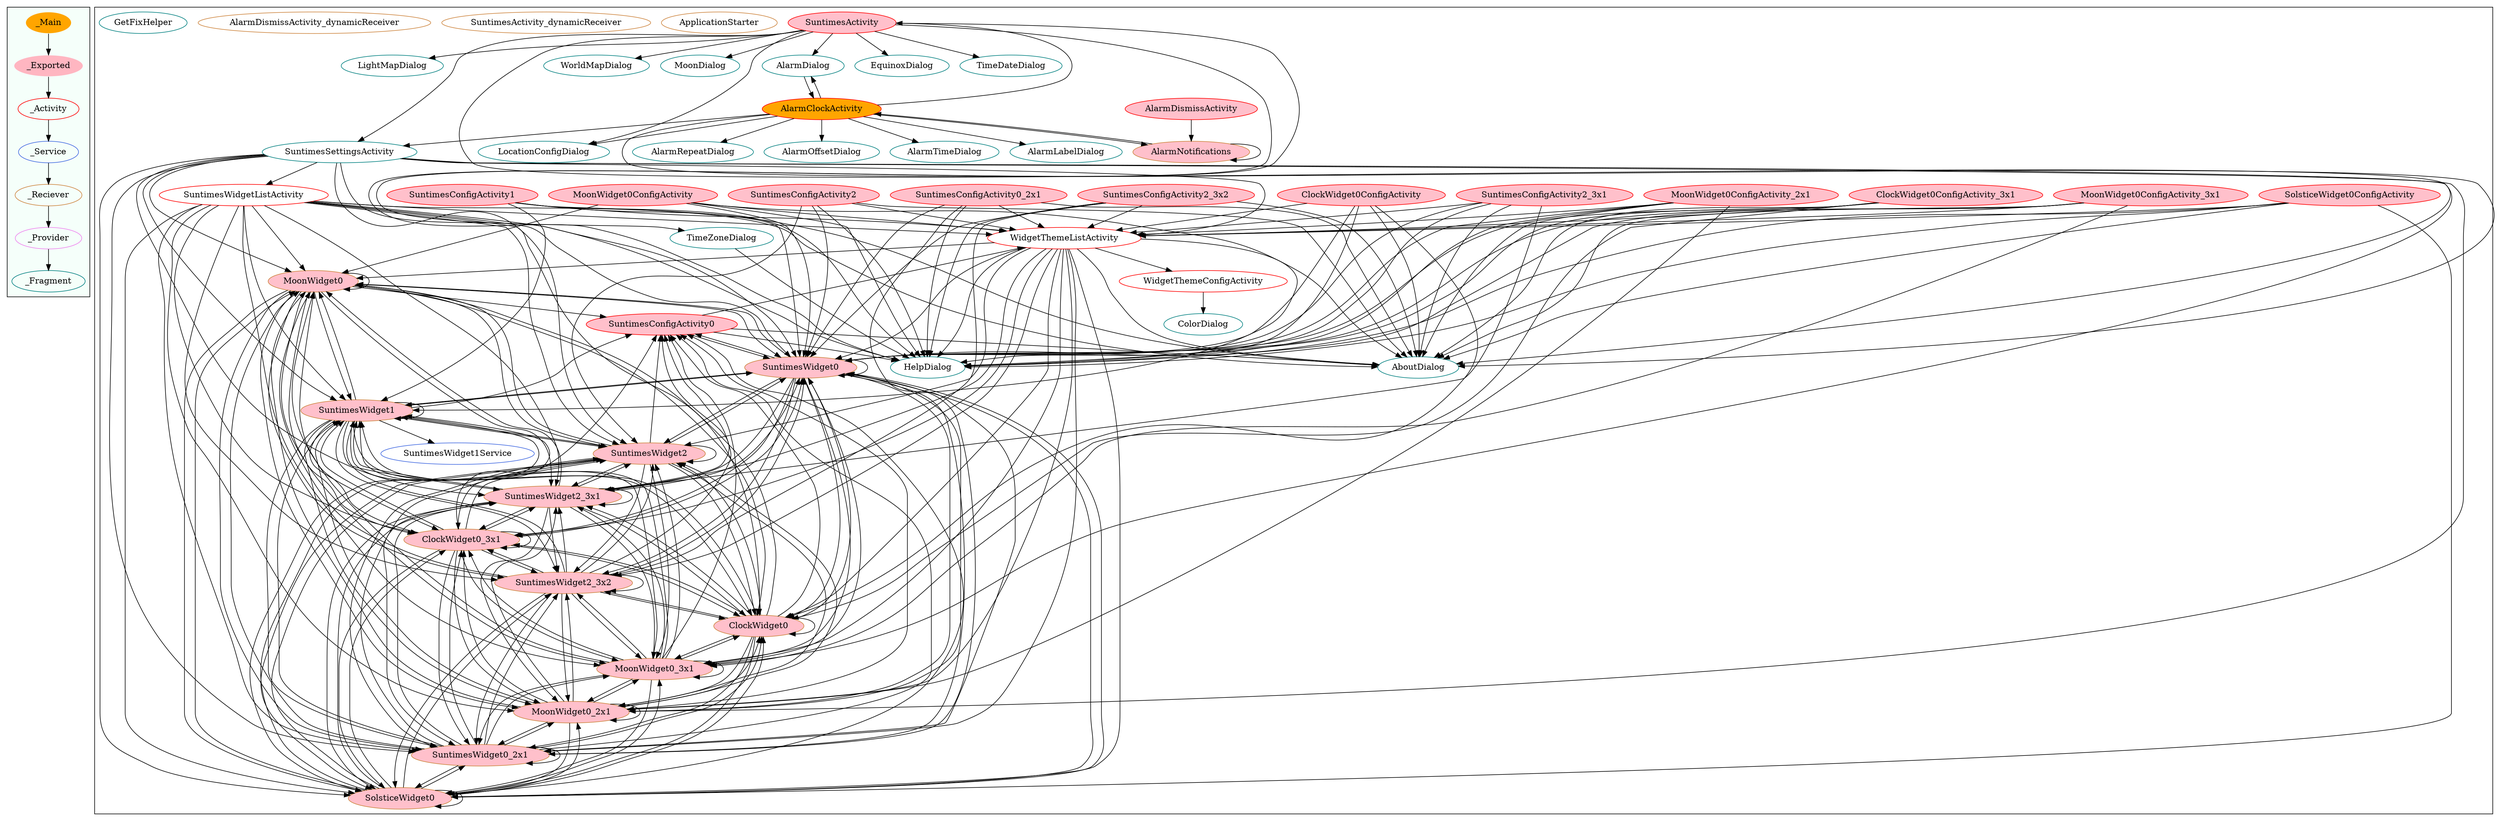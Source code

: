 digraph G {
subgraph cluster_legend{ 
bgcolor=mintcream;
_Activity[color = red];
_Service[color = royalblue];
_Provider[color = violet];
_Reciever[color = peru];
_Fragment[color = teal];
_Main[style=filled, fillcolor=orange, color = mintcream];
_Exported[style=filled, fillcolor=lightpink, color = mintcream];
_Main -> _Exported -> _Activity -> _Service -> _Reciever -> _Provider -> _Fragment; 
}
subgraph cluster_component{ 
MoonWidget0ConfigActivity_2x1[style=filled, fillcolor=pink, color = red];
SuntimesWidgetListActivity[color = red];
SuntimesConfigActivity0_2x1[style=filled, fillcolor=pink, color = red];
SolsticeWidget0ConfigActivity[style=filled, fillcolor=pink, color = red];
MoonWidget0ConfigActivity_3x1[style=filled, fillcolor=pink, color = red];
MoonWidget0ConfigActivity[style=filled, fillcolor=pink, color = red];
ClockWidget0ConfigActivity[style=filled, fillcolor=pink, color = red];
WidgetThemeListActivity[color = red];
ClockWidget0ConfigActivity_3x1[style=filled, fillcolor=pink, color = red];
SuntimesSettingsActivity[color = red];
AlarmDismissActivity[style=filled, fillcolor=pink, color = red];
SuntimesActivity[style=filled, fillcolor=pink, color = red];
SuntimesConfigActivity0[style=filled, fillcolor=pink, color = red];
SuntimesConfigActivity1[style=filled, fillcolor=pink, color = red];
AlarmClockActivity[style=filled, fillcolor=orange, color = red];
SuntimesConfigActivity2[style=filled, fillcolor=pink, color = red];
SuntimesConfigActivity2_3x1[style=filled, fillcolor=pink, color = red];
SuntimesConfigActivity2_3x2[style=filled, fillcolor=pink, color = red];
WidgetThemeConfigActivity[color = red];
SuntimesWidget1Service[color = royalblue];
AlarmNotifications[color = royalblue];
MoonWidget0[style=filled, fillcolor=pink, color = peru];
SolsticeWidget0[style=filled, fillcolor=pink, color = peru];
SuntimesWidget0_2x1[style=filled, fillcolor=pink, color = peru];
MoonWidget0_2x1[style=filled, fillcolor=pink, color = peru];
MoonWidget0_3x1[style=filled, fillcolor=pink, color = peru];
ApplicationStarter[color = peru];
SuntimesActivity_dynamicReceiver[color = peru];
ClockWidget0[style=filled, fillcolor=pink, color = peru];
AlarmDismissActivity_dynamicReceiver[color = peru];
AlarmNotifications[style=filled, fillcolor=pink, color = peru];
SuntimesWidget2_3x2[style=filled, fillcolor=pink, color = peru];
ClockWidget0_3x1[style=filled, fillcolor=pink, color = peru];
SuntimesWidget2_3x1[style=filled, fillcolor=pink, color = peru];
SuntimesWidget2[style=filled, fillcolor=pink, color = peru];
SuntimesWidget1[style=filled, fillcolor=pink, color = peru];
SuntimesWidget0[style=filled, fillcolor=pink, color = peru];
ColorDialog[color = teal];
LocationConfigDialog[color = teal];
AlarmTimeDialog[color = teal];
LightMapDialog[color = teal];
HelpDialog[color = teal];
TimeZoneDialog[color = teal];
WorldMapDialog[color = teal];
MoonDialog[color = teal];
GetFixHelper[color = teal];
SuntimesSettingsActivity[color = teal];
AlarmLabelDialog[color = teal];
AboutDialog[color = teal];
AlarmDialog[color = teal];
SuntimesSettingsActivity[color = teal];
AlarmRepeatDialog[color = teal];
AlarmOffsetDialog[color = teal];
SuntimesSettingsActivity[color = teal];
EquinoxDialog[color = teal];
SuntimesSettingsActivity[color = teal];
GetFixHelper[color = teal];
SuntimesSettingsActivity[color = teal];
SuntimesSettingsActivity[color = teal];
TimeDateDialog[color = teal];
MoonWidget0ConfigActivity_2x1->WidgetThemeListActivity;
MoonWidget0ConfigActivity_2x1->HelpDialog;
MoonWidget0ConfigActivity_2x1->SuntimesWidget0;
MoonWidget0ConfigActivity_2x1->MoonWidget0_2x1;
MoonWidget0ConfigActivity_2x1->AboutDialog;
SuntimesWidgetListActivity->ClockWidget0;
SuntimesWidgetListActivity->WidgetThemeListActivity;
SuntimesWidgetListActivity->SolsticeWidget0;
SuntimesWidgetListActivity->SuntimesWidget1;
SuntimesWidgetListActivity->SuntimesWidget2;
SuntimesWidgetListActivity->SuntimesWidget0;
SuntimesWidgetListActivity->SuntimesWidget2_3x1;
SuntimesWidgetListActivity->SuntimesWidget0_2x1;
SuntimesWidgetListActivity->AboutDialog;
SuntimesWidgetListActivity->MoonWidget0_3x1;
SuntimesWidgetListActivity->SuntimesWidget2_3x2;
SuntimesWidgetListActivity->HelpDialog;
SuntimesWidgetListActivity->ClockWidget0_3x1;
SuntimesWidgetListActivity->MoonWidget0;
SuntimesWidgetListActivity->MoonWidget0_2x1;
SolsticeWidget0->SuntimesWidget2;
SolsticeWidget0->SuntimesWidget2_3x2;
SolsticeWidget0->SuntimesWidget0_2x1;
SolsticeWidget0->SuntimesWidget0;
SolsticeWidget0->SuntimesWidget2_3x1;
SolsticeWidget0->ClockWidget0_3x1;
SolsticeWidget0->SuntimesWidget1;
SolsticeWidget0->SolsticeWidget0;
SolsticeWidget0->MoonWidget0;
SolsticeWidget0->SuntimesConfigActivity0;
SolsticeWidget0->MoonWidget0_2x1;
SolsticeWidget0->MoonWidget0_3x1;
SolsticeWidget0->ClockWidget0;
SuntimesWidget0_2x1->MoonWidget0_3x1;
SuntimesWidget0_2x1->SuntimesWidget0;
SuntimesWidget0_2x1->SuntimesWidget0_2x1;
SuntimesWidget0_2x1->SuntimesConfigActivity0;
SuntimesWidget0_2x1->MoonWidget0;
SuntimesWidget0_2x1->SuntimesWidget2_3x2;
SuntimesWidget0_2x1->SuntimesWidget2;
SuntimesWidget0_2x1->ClockWidget0;
SuntimesWidget0_2x1->SolsticeWidget0;
SuntimesWidget0_2x1->SuntimesWidget2_3x1;
SuntimesWidget0_2x1->MoonWidget0_2x1;
SuntimesWidget0_2x1->SuntimesWidget1;
SuntimesWidget0_2x1->ClockWidget0_3x1;
MoonWidget0_3x1->ClockWidget0_3x1;
MoonWidget0_3x1->SuntimesWidget2;
MoonWidget0_3x1->MoonWidget0_3x1;
MoonWidget0_3x1->SuntimesWidget0;
MoonWidget0_3x1->SuntimesConfigActivity0;
MoonWidget0_3x1->SuntimesWidget1;
MoonWidget0_3x1->SuntimesWidget2_3x1;
MoonWidget0_3x1->SuntimesWidget0_2x1;
MoonWidget0_3x1->MoonWidget0;
MoonWidget0_3x1->SuntimesWidget2_3x2;
MoonWidget0_3x1->ClockWidget0;
MoonWidget0_3x1->MoonWidget0_2x1;
MoonWidget0_3x1->SolsticeWidget0;
WidgetThemeListActivity->SuntimesWidget1;
WidgetThemeListActivity->SuntimesWidget0_2x1;
WidgetThemeListActivity->SuntimesWidget0;
WidgetThemeListActivity->SuntimesWidget2_3x1;
WidgetThemeListActivity->WidgetThemeConfigActivity;
WidgetThemeListActivity->HelpDialog;
WidgetThemeListActivity->MoonWidget0;
WidgetThemeListActivity->SuntimesWidget2;
WidgetThemeListActivity->MoonWidget0_2x1;
WidgetThemeListActivity->SuntimesWidget2_3x2;
WidgetThemeListActivity->ClockWidget0_3x1;
WidgetThemeListActivity->SolsticeWidget0;
WidgetThemeListActivity->ClockWidget0;
WidgetThemeListActivity->MoonWidget0_3x1;
WidgetThemeListActivity->AboutDialog;
SuntimesActivity->SuntimesSettingsActivity;
SuntimesActivity->LocationConfigDialog;
SuntimesActivity->EquinoxDialog;
SuntimesActivity->AboutDialog;
SuntimesActivity->AlarmDialog;
SuntimesActivity->TimeDateDialog;
SuntimesActivity->TimeZoneDialog;
SuntimesActivity->LightMapDialog;
SuntimesActivity->MoonDialog;
SuntimesActivity->HelpDialog;
SuntimesActivity->WorldMapDialog;
SuntimesConfigActivity0->HelpDialog;
SuntimesConfigActivity0->SuntimesWidget0;
SuntimesConfigActivity0->AboutDialog;
SuntimesConfigActivity0->WidgetThemeListActivity;
ClockWidget0_3x1->MoonWidget0;
ClockWidget0_3x1->MoonWidget0_2x1;
ClockWidget0_3x1->SuntimesWidget2;
ClockWidget0_3x1->SuntimesWidget0;
ClockWidget0_3x1->SuntimesConfigActivity0;
ClockWidget0_3x1->SuntimesWidget0_2x1;
ClockWidget0_3x1->SolsticeWidget0;
ClockWidget0_3x1->SuntimesWidget2_3x1;
ClockWidget0_3x1->MoonWidget0_3x1;
ClockWidget0_3x1->ClockWidget0_3x1;
ClockWidget0_3x1->SuntimesWidget2_3x2;
ClockWidget0_3x1->ClockWidget0;
ClockWidget0_3x1->SuntimesWidget1;
SuntimesConfigActivity1->HelpDialog;
SuntimesConfigActivity1->WidgetThemeListActivity;
SuntimesConfigActivity1->SuntimesWidget1;
SuntimesConfigActivity1->SuntimesWidget0;
SuntimesConfigActivity1->AboutDialog;
SuntimesWidget2->SuntimesWidget0_2x1;
SuntimesWidget2->SuntimesWidget0;
SuntimesWidget2->SuntimesWidget2_3x1;
SuntimesWidget2->ClockWidget0_3x1;
SuntimesWidget2->SuntimesConfigActivity0;
SuntimesWidget2->MoonWidget0_2x1;
SuntimesWidget2->MoonWidget0;
SuntimesWidget2->SuntimesWidget1;
SuntimesWidget2->MoonWidget0_3x1;
SuntimesWidget2->ClockWidget0;
SuntimesWidget2->SuntimesWidget2_3x2;
SuntimesWidget2->SuntimesWidget2;
SuntimesWidget2->SolsticeWidget0;
SuntimesConfigActivity2->HelpDialog;
SuntimesConfigActivity2->AboutDialog;
SuntimesConfigActivity2->WidgetThemeListActivity;
SuntimesConfigActivity2->SuntimesWidget0;
SuntimesConfigActivity2->SuntimesWidget2;
SuntimesWidget1->SuntimesWidget0;
SuntimesWidget1->SuntimesConfigActivity0;
SuntimesWidget1->ClockWidget0_3x1;
SuntimesWidget1->SuntimesWidget0_2x1;
SuntimesWidget1->SuntimesWidget1Service;
SuntimesWidget1->SolsticeWidget0;
SuntimesWidget1->SuntimesWidget2_3x2;
SuntimesWidget1->SuntimesWidget1;
SuntimesWidget1->SuntimesWidget2_3x1;
SuntimesWidget1->MoonWidget0;
SuntimesWidget1->MoonWidget0_3x1;
SuntimesWidget1->MoonWidget0_2x1;
SuntimesWidget1->ClockWidget0;
SuntimesWidget1->SuntimesWidget2;
SuntimesWidget0->SuntimesWidget0;
SuntimesWidget0->SuntimesWidget2_3x1;
SuntimesWidget0->SuntimesWidget0_2x1;
SuntimesWidget0->SolsticeWidget0;
SuntimesWidget0->SuntimesConfigActivity0;
SuntimesWidget0->SuntimesWidget2_3x2;
SuntimesWidget0->MoonWidget0;
SuntimesWidget0->ClockWidget0;
SuntimesWidget0->ClockWidget0_3x1;
SuntimesWidget0->MoonWidget0_3x1;
SuntimesWidget0->MoonWidget0_2x1;
SuntimesWidget0->SuntimesWidget2;
SuntimesWidget0->SuntimesWidget1;
ClockWidget0ConfigActivity->HelpDialog;
ClockWidget0ConfigActivity->ClockWidget0;
ClockWidget0ConfigActivity->AboutDialog;
ClockWidget0ConfigActivity->SuntimesWidget0;
ClockWidget0ConfigActivity->WidgetThemeListActivity;
ClockWidget0->MoonWidget0_3x1;
ClockWidget0->MoonWidget0;
ClockWidget0->SuntimesWidget0_2x1;
ClockWidget0->SuntimesWidget0;
ClockWidget0->SuntimesWidget2;
ClockWidget0->SuntimesWidget2_3x2;
ClockWidget0->SuntimesConfigActivity0;
ClockWidget0->ClockWidget0;
ClockWidget0->SuntimesWidget2_3x1;
ClockWidget0->SuntimesWidget1;
ClockWidget0->SolsticeWidget0;
ClockWidget0->MoonWidget0_2x1;
ClockWidget0->ClockWidget0_3x1;
AlarmDismissActivity->AlarmNotifications;
AlarmNotifications->AlarmClockActivity;
AlarmNotifications->AlarmNotifications;
SuntimesConfigActivity2_3x1->HelpDialog;
SuntimesConfigActivity2_3x1->WidgetThemeListActivity;
SuntimesConfigActivity2_3x1->SuntimesWidget0;
SuntimesConfigActivity2_3x1->AboutDialog;
SuntimesConfigActivity2_3x1->SuntimesWidget2_3x1;
SuntimesConfigActivity2_3x2->HelpDialog;
SuntimesConfigActivity2_3x2->WidgetThemeListActivity;
SuntimesConfigActivity2_3x2->AboutDialog;
SuntimesConfigActivity2_3x2->SuntimesWidget0;
SuntimesConfigActivity2_3x2->SuntimesWidget2_3x2;
SolsticeWidget0ConfigActivity->HelpDialog;
SolsticeWidget0ConfigActivity->AboutDialog;
SolsticeWidget0ConfigActivity->WidgetThemeListActivity;
SolsticeWidget0ConfigActivity->SuntimesWidget0;
SolsticeWidget0ConfigActivity->SolsticeWidget0;
MoonWidget0ConfigActivity_3x1->HelpDialog;
MoonWidget0ConfigActivity_3x1->SuntimesWidget0;
MoonWidget0ConfigActivity_3x1->WidgetThemeListActivity;
MoonWidget0ConfigActivity_3x1->AboutDialog;
MoonWidget0ConfigActivity_3x1->MoonWidget0_3x1;
TimeZoneDialog->HelpDialog;
MoonWidget0_2x1->SuntimesWidget2_3x2;
MoonWidget0_2x1->SuntimesWidget0_2x1;
MoonWidget0_2x1->SuntimesWidget0;
MoonWidget0_2x1->MoonWidget0_2x1;
MoonWidget0_2x1->MoonWidget0;
MoonWidget0_2x1->MoonWidget0_3x1;
MoonWidget0_2x1->ClockWidget0;
MoonWidget0_2x1->SuntimesConfigActivity0;
MoonWidget0_2x1->SolsticeWidget0;
MoonWidget0_2x1->SuntimesWidget1;
MoonWidget0_2x1->SuntimesWidget2;
MoonWidget0_2x1->ClockWidget0_3x1;
MoonWidget0_2x1->SuntimesWidget2_3x1;
SuntimesSettingsActivity->SuntimesWidgetListActivity;
SuntimesSettingsActivity->SuntimesWidget2_3x1;
SuntimesSettingsActivity->SuntimesWidget0_2x1;
SuntimesSettingsActivity->MoonWidget0_3x1;
SuntimesSettingsActivity->SuntimesWidget2;
SuntimesSettingsActivity->MoonWidget0_2x1;
SuntimesSettingsActivity->SuntimesWidget1;
SuntimesSettingsActivity->SolsticeWidget0;
SuntimesSettingsActivity->SuntimesWidget0;
SuntimesSettingsActivity->WidgetThemeListActivity;
SuntimesSettingsActivity->MoonWidget0;
WidgetThemeConfigActivity->ColorDialog;
MoonWidget0->MoonWidget0_3x1;
MoonWidget0->SuntimesWidget0_2x1;
MoonWidget0->SuntimesWidget1;
MoonWidget0->SuntimesWidget0;
MoonWidget0->SuntimesWidget2_3x2;
MoonWidget0->SuntimesWidget2;
MoonWidget0->ClockWidget0_3x1;
MoonWidget0->MoonWidget0;
MoonWidget0->ClockWidget0;
MoonWidget0->SolsticeWidget0;
MoonWidget0->SuntimesConfigActivity0;
MoonWidget0->SuntimesWidget2_3x1;
MoonWidget0->MoonWidget0_2x1;
SuntimesConfigActivity0_2x1->WidgetThemeListActivity;
SuntimesConfigActivity0_2x1->SuntimesWidget0;
SuntimesConfigActivity0_2x1->HelpDialog;
SuntimesConfigActivity0_2x1->SuntimesWidget0_2x1;
SuntimesConfigActivity0_2x1->AboutDialog;
MoonWidget0ConfigActivity->HelpDialog;
MoonWidget0ConfigActivity->AboutDialog;
MoonWidget0ConfigActivity->MoonWidget0;
MoonWidget0ConfigActivity->SuntimesWidget0;
MoonWidget0ConfigActivity->WidgetThemeListActivity;
ClockWidget0ConfigActivity_3x1->HelpDialog;
ClockWidget0ConfigActivity_3x1->ClockWidget0;
ClockWidget0ConfigActivity_3x1->WidgetThemeListActivity;
ClockWidget0ConfigActivity_3x1->SuntimesWidget0;
ClockWidget0ConfigActivity_3x1->AboutDialog;
AlarmDialog->AlarmClockActivity;
SuntimesWidget2_3x2->SuntimesWidget0;
SuntimesWidget2_3x2->SuntimesConfigActivity0;
SuntimesWidget2_3x2->SuntimesWidget2_3x2;
SuntimesWidget2_3x2->SuntimesWidget0_2x1;
SuntimesWidget2_3x2->MoonWidget0;
SuntimesWidget2_3x2->MoonWidget0_2x1;
SuntimesWidget2_3x2->SuntimesWidget2;
SuntimesWidget2_3x2->SuntimesWidget2_3x1;
SuntimesWidget2_3x2->SolsticeWidget0;
SuntimesWidget2_3x2->ClockWidget0;
SuntimesWidget2_3x2->MoonWidget0_3x1;
SuntimesWidget2_3x2->ClockWidget0_3x1;
SuntimesWidget2_3x2->SuntimesWidget1;
SuntimesWidget2_3x1->ClockWidget0_3x1;
SuntimesWidget2_3x1->SolsticeWidget0;
SuntimesWidget2_3x1->SuntimesWidget0_2x1;
SuntimesWidget2_3x1->MoonWidget0_2x1;
SuntimesWidget2_3x1->SuntimesWidget0;
SuntimesWidget2_3x1->MoonWidget0_3x1;
SuntimesWidget2_3x1->SuntimesConfigActivity0;
SuntimesWidget2_3x1->MoonWidget0;
SuntimesWidget2_3x1->SuntimesWidget1;
SuntimesWidget2_3x1->SuntimesWidget2_3x2;
SuntimesWidget2_3x1->SuntimesWidget2;
SuntimesWidget2_3x1->SuntimesWidget2_3x1;
SuntimesWidget2_3x1->ClockWidget0;
AlarmClockActivity->AlarmNotifications;
AlarmClockActivity->AboutDialog;
AlarmClockActivity->AlarmDialog;
AlarmClockActivity->AlarmTimeDialog;
AlarmClockActivity->SuntimesActivity;
AlarmClockActivity->AlarmLabelDialog;
AlarmClockActivity->SuntimesSettingsActivity;
AlarmClockActivity->AlarmRepeatDialog;
AlarmClockActivity->LocationConfigDialog;
AlarmClockActivity->AlarmOffsetDialog;
}
}
